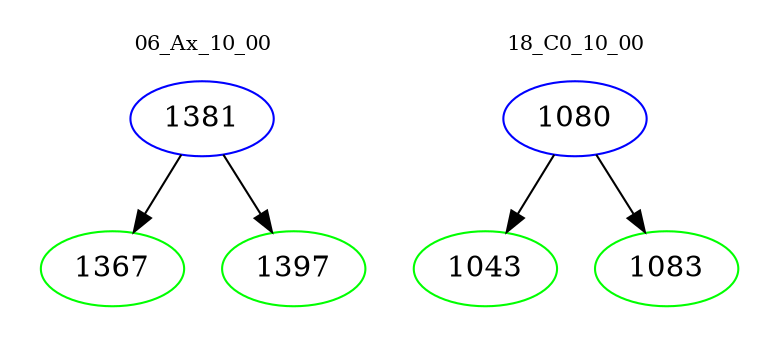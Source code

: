 digraph{
subgraph cluster_0 {
color = white
label = "06_Ax_10_00";
fontsize=10;
T0_1381 [label="1381", color="blue"]
T0_1381 -> T0_1367 [color="black"]
T0_1367 [label="1367", color="green"]
T0_1381 -> T0_1397 [color="black"]
T0_1397 [label="1397", color="green"]
}
subgraph cluster_1 {
color = white
label = "18_C0_10_00";
fontsize=10;
T1_1080 [label="1080", color="blue"]
T1_1080 -> T1_1043 [color="black"]
T1_1043 [label="1043", color="green"]
T1_1080 -> T1_1083 [color="black"]
T1_1083 [label="1083", color="green"]
}
}
